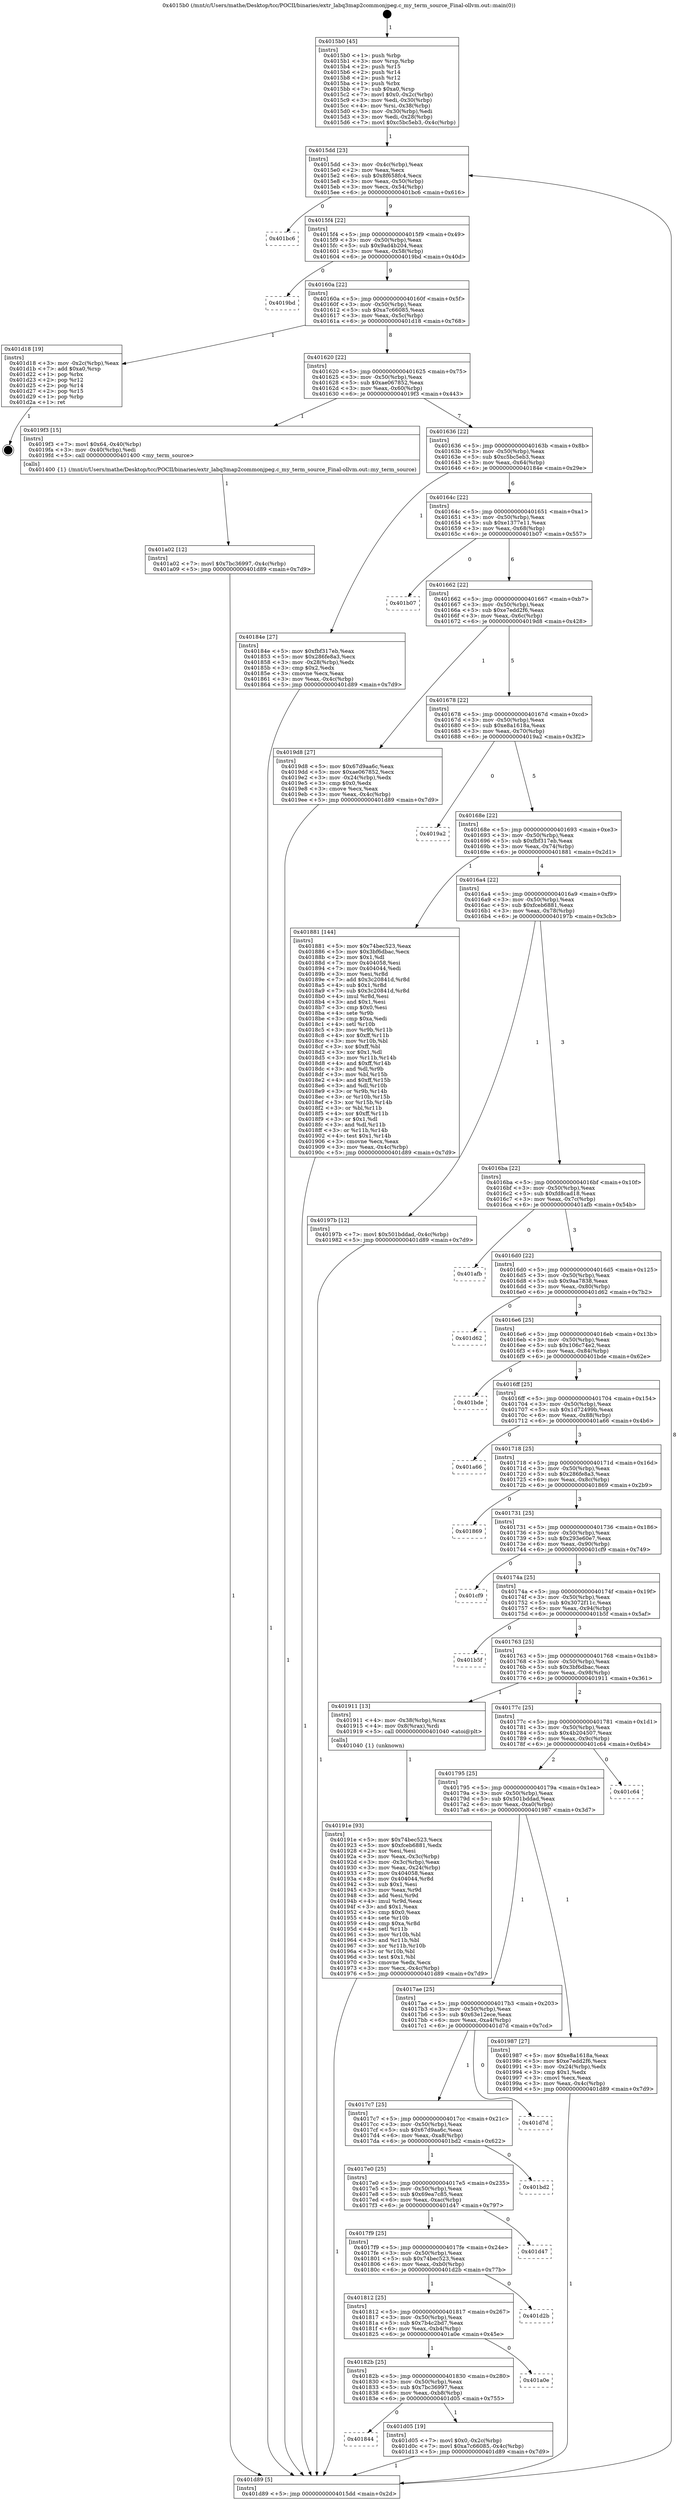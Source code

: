 digraph "0x4015b0" {
  label = "0x4015b0 (/mnt/c/Users/mathe/Desktop/tcc/POCII/binaries/extr_labq3map2commonjpeg.c_my_term_source_Final-ollvm.out::main(0))"
  labelloc = "t"
  node[shape=record]

  Entry [label="",width=0.3,height=0.3,shape=circle,fillcolor=black,style=filled]
  "0x4015dd" [label="{
     0x4015dd [23]\l
     | [instrs]\l
     &nbsp;&nbsp;0x4015dd \<+3\>: mov -0x4c(%rbp),%eax\l
     &nbsp;&nbsp;0x4015e0 \<+2\>: mov %eax,%ecx\l
     &nbsp;&nbsp;0x4015e2 \<+6\>: sub $0x8f658fc4,%ecx\l
     &nbsp;&nbsp;0x4015e8 \<+3\>: mov %eax,-0x50(%rbp)\l
     &nbsp;&nbsp;0x4015eb \<+3\>: mov %ecx,-0x54(%rbp)\l
     &nbsp;&nbsp;0x4015ee \<+6\>: je 0000000000401bc6 \<main+0x616\>\l
  }"]
  "0x401bc6" [label="{
     0x401bc6\l
  }", style=dashed]
  "0x4015f4" [label="{
     0x4015f4 [22]\l
     | [instrs]\l
     &nbsp;&nbsp;0x4015f4 \<+5\>: jmp 00000000004015f9 \<main+0x49\>\l
     &nbsp;&nbsp;0x4015f9 \<+3\>: mov -0x50(%rbp),%eax\l
     &nbsp;&nbsp;0x4015fc \<+5\>: sub $0x9ad4b204,%eax\l
     &nbsp;&nbsp;0x401601 \<+3\>: mov %eax,-0x58(%rbp)\l
     &nbsp;&nbsp;0x401604 \<+6\>: je 00000000004019bd \<main+0x40d\>\l
  }"]
  Exit [label="",width=0.3,height=0.3,shape=circle,fillcolor=black,style=filled,peripheries=2]
  "0x4019bd" [label="{
     0x4019bd\l
  }", style=dashed]
  "0x40160a" [label="{
     0x40160a [22]\l
     | [instrs]\l
     &nbsp;&nbsp;0x40160a \<+5\>: jmp 000000000040160f \<main+0x5f\>\l
     &nbsp;&nbsp;0x40160f \<+3\>: mov -0x50(%rbp),%eax\l
     &nbsp;&nbsp;0x401612 \<+5\>: sub $0xa7c66085,%eax\l
     &nbsp;&nbsp;0x401617 \<+3\>: mov %eax,-0x5c(%rbp)\l
     &nbsp;&nbsp;0x40161a \<+6\>: je 0000000000401d18 \<main+0x768\>\l
  }"]
  "0x401844" [label="{
     0x401844\l
  }", style=dashed]
  "0x401d18" [label="{
     0x401d18 [19]\l
     | [instrs]\l
     &nbsp;&nbsp;0x401d18 \<+3\>: mov -0x2c(%rbp),%eax\l
     &nbsp;&nbsp;0x401d1b \<+7\>: add $0xa0,%rsp\l
     &nbsp;&nbsp;0x401d22 \<+1\>: pop %rbx\l
     &nbsp;&nbsp;0x401d23 \<+2\>: pop %r12\l
     &nbsp;&nbsp;0x401d25 \<+2\>: pop %r14\l
     &nbsp;&nbsp;0x401d27 \<+2\>: pop %r15\l
     &nbsp;&nbsp;0x401d29 \<+1\>: pop %rbp\l
     &nbsp;&nbsp;0x401d2a \<+1\>: ret\l
  }"]
  "0x401620" [label="{
     0x401620 [22]\l
     | [instrs]\l
     &nbsp;&nbsp;0x401620 \<+5\>: jmp 0000000000401625 \<main+0x75\>\l
     &nbsp;&nbsp;0x401625 \<+3\>: mov -0x50(%rbp),%eax\l
     &nbsp;&nbsp;0x401628 \<+5\>: sub $0xae067852,%eax\l
     &nbsp;&nbsp;0x40162d \<+3\>: mov %eax,-0x60(%rbp)\l
     &nbsp;&nbsp;0x401630 \<+6\>: je 00000000004019f3 \<main+0x443\>\l
  }"]
  "0x401d05" [label="{
     0x401d05 [19]\l
     | [instrs]\l
     &nbsp;&nbsp;0x401d05 \<+7\>: movl $0x0,-0x2c(%rbp)\l
     &nbsp;&nbsp;0x401d0c \<+7\>: movl $0xa7c66085,-0x4c(%rbp)\l
     &nbsp;&nbsp;0x401d13 \<+5\>: jmp 0000000000401d89 \<main+0x7d9\>\l
  }"]
  "0x4019f3" [label="{
     0x4019f3 [15]\l
     | [instrs]\l
     &nbsp;&nbsp;0x4019f3 \<+7\>: movl $0x64,-0x40(%rbp)\l
     &nbsp;&nbsp;0x4019fa \<+3\>: mov -0x40(%rbp),%edi\l
     &nbsp;&nbsp;0x4019fd \<+5\>: call 0000000000401400 \<my_term_source\>\l
     | [calls]\l
     &nbsp;&nbsp;0x401400 \{1\} (/mnt/c/Users/mathe/Desktop/tcc/POCII/binaries/extr_labq3map2commonjpeg.c_my_term_source_Final-ollvm.out::my_term_source)\l
  }"]
  "0x401636" [label="{
     0x401636 [22]\l
     | [instrs]\l
     &nbsp;&nbsp;0x401636 \<+5\>: jmp 000000000040163b \<main+0x8b\>\l
     &nbsp;&nbsp;0x40163b \<+3\>: mov -0x50(%rbp),%eax\l
     &nbsp;&nbsp;0x40163e \<+5\>: sub $0xc5bc5eb3,%eax\l
     &nbsp;&nbsp;0x401643 \<+3\>: mov %eax,-0x64(%rbp)\l
     &nbsp;&nbsp;0x401646 \<+6\>: je 000000000040184e \<main+0x29e\>\l
  }"]
  "0x40182b" [label="{
     0x40182b [25]\l
     | [instrs]\l
     &nbsp;&nbsp;0x40182b \<+5\>: jmp 0000000000401830 \<main+0x280\>\l
     &nbsp;&nbsp;0x401830 \<+3\>: mov -0x50(%rbp),%eax\l
     &nbsp;&nbsp;0x401833 \<+5\>: sub $0x7bc36997,%eax\l
     &nbsp;&nbsp;0x401838 \<+6\>: mov %eax,-0xb8(%rbp)\l
     &nbsp;&nbsp;0x40183e \<+6\>: je 0000000000401d05 \<main+0x755\>\l
  }"]
  "0x40184e" [label="{
     0x40184e [27]\l
     | [instrs]\l
     &nbsp;&nbsp;0x40184e \<+5\>: mov $0xfbf317eb,%eax\l
     &nbsp;&nbsp;0x401853 \<+5\>: mov $0x286fe8a3,%ecx\l
     &nbsp;&nbsp;0x401858 \<+3\>: mov -0x28(%rbp),%edx\l
     &nbsp;&nbsp;0x40185b \<+3\>: cmp $0x2,%edx\l
     &nbsp;&nbsp;0x40185e \<+3\>: cmovne %ecx,%eax\l
     &nbsp;&nbsp;0x401861 \<+3\>: mov %eax,-0x4c(%rbp)\l
     &nbsp;&nbsp;0x401864 \<+5\>: jmp 0000000000401d89 \<main+0x7d9\>\l
  }"]
  "0x40164c" [label="{
     0x40164c [22]\l
     | [instrs]\l
     &nbsp;&nbsp;0x40164c \<+5\>: jmp 0000000000401651 \<main+0xa1\>\l
     &nbsp;&nbsp;0x401651 \<+3\>: mov -0x50(%rbp),%eax\l
     &nbsp;&nbsp;0x401654 \<+5\>: sub $0xe1377e11,%eax\l
     &nbsp;&nbsp;0x401659 \<+3\>: mov %eax,-0x68(%rbp)\l
     &nbsp;&nbsp;0x40165c \<+6\>: je 0000000000401b07 \<main+0x557\>\l
  }"]
  "0x401d89" [label="{
     0x401d89 [5]\l
     | [instrs]\l
     &nbsp;&nbsp;0x401d89 \<+5\>: jmp 00000000004015dd \<main+0x2d\>\l
  }"]
  "0x4015b0" [label="{
     0x4015b0 [45]\l
     | [instrs]\l
     &nbsp;&nbsp;0x4015b0 \<+1\>: push %rbp\l
     &nbsp;&nbsp;0x4015b1 \<+3\>: mov %rsp,%rbp\l
     &nbsp;&nbsp;0x4015b4 \<+2\>: push %r15\l
     &nbsp;&nbsp;0x4015b6 \<+2\>: push %r14\l
     &nbsp;&nbsp;0x4015b8 \<+2\>: push %r12\l
     &nbsp;&nbsp;0x4015ba \<+1\>: push %rbx\l
     &nbsp;&nbsp;0x4015bb \<+7\>: sub $0xa0,%rsp\l
     &nbsp;&nbsp;0x4015c2 \<+7\>: movl $0x0,-0x2c(%rbp)\l
     &nbsp;&nbsp;0x4015c9 \<+3\>: mov %edi,-0x30(%rbp)\l
     &nbsp;&nbsp;0x4015cc \<+4\>: mov %rsi,-0x38(%rbp)\l
     &nbsp;&nbsp;0x4015d0 \<+3\>: mov -0x30(%rbp),%edi\l
     &nbsp;&nbsp;0x4015d3 \<+3\>: mov %edi,-0x28(%rbp)\l
     &nbsp;&nbsp;0x4015d6 \<+7\>: movl $0xc5bc5eb3,-0x4c(%rbp)\l
  }"]
  "0x401a0e" [label="{
     0x401a0e\l
  }", style=dashed]
  "0x401b07" [label="{
     0x401b07\l
  }", style=dashed]
  "0x401662" [label="{
     0x401662 [22]\l
     | [instrs]\l
     &nbsp;&nbsp;0x401662 \<+5\>: jmp 0000000000401667 \<main+0xb7\>\l
     &nbsp;&nbsp;0x401667 \<+3\>: mov -0x50(%rbp),%eax\l
     &nbsp;&nbsp;0x40166a \<+5\>: sub $0xe7edd2f6,%eax\l
     &nbsp;&nbsp;0x40166f \<+3\>: mov %eax,-0x6c(%rbp)\l
     &nbsp;&nbsp;0x401672 \<+6\>: je 00000000004019d8 \<main+0x428\>\l
  }"]
  "0x401812" [label="{
     0x401812 [25]\l
     | [instrs]\l
     &nbsp;&nbsp;0x401812 \<+5\>: jmp 0000000000401817 \<main+0x267\>\l
     &nbsp;&nbsp;0x401817 \<+3\>: mov -0x50(%rbp),%eax\l
     &nbsp;&nbsp;0x40181a \<+5\>: sub $0x7b4c2bd7,%eax\l
     &nbsp;&nbsp;0x40181f \<+6\>: mov %eax,-0xb4(%rbp)\l
     &nbsp;&nbsp;0x401825 \<+6\>: je 0000000000401a0e \<main+0x45e\>\l
  }"]
  "0x4019d8" [label="{
     0x4019d8 [27]\l
     | [instrs]\l
     &nbsp;&nbsp;0x4019d8 \<+5\>: mov $0x67d9aa6c,%eax\l
     &nbsp;&nbsp;0x4019dd \<+5\>: mov $0xae067852,%ecx\l
     &nbsp;&nbsp;0x4019e2 \<+3\>: mov -0x24(%rbp),%edx\l
     &nbsp;&nbsp;0x4019e5 \<+3\>: cmp $0x0,%edx\l
     &nbsp;&nbsp;0x4019e8 \<+3\>: cmove %ecx,%eax\l
     &nbsp;&nbsp;0x4019eb \<+3\>: mov %eax,-0x4c(%rbp)\l
     &nbsp;&nbsp;0x4019ee \<+5\>: jmp 0000000000401d89 \<main+0x7d9\>\l
  }"]
  "0x401678" [label="{
     0x401678 [22]\l
     | [instrs]\l
     &nbsp;&nbsp;0x401678 \<+5\>: jmp 000000000040167d \<main+0xcd\>\l
     &nbsp;&nbsp;0x40167d \<+3\>: mov -0x50(%rbp),%eax\l
     &nbsp;&nbsp;0x401680 \<+5\>: sub $0xe8a1618a,%eax\l
     &nbsp;&nbsp;0x401685 \<+3\>: mov %eax,-0x70(%rbp)\l
     &nbsp;&nbsp;0x401688 \<+6\>: je 00000000004019a2 \<main+0x3f2\>\l
  }"]
  "0x401d2b" [label="{
     0x401d2b\l
  }", style=dashed]
  "0x4019a2" [label="{
     0x4019a2\l
  }", style=dashed]
  "0x40168e" [label="{
     0x40168e [22]\l
     | [instrs]\l
     &nbsp;&nbsp;0x40168e \<+5\>: jmp 0000000000401693 \<main+0xe3\>\l
     &nbsp;&nbsp;0x401693 \<+3\>: mov -0x50(%rbp),%eax\l
     &nbsp;&nbsp;0x401696 \<+5\>: sub $0xfbf317eb,%eax\l
     &nbsp;&nbsp;0x40169b \<+3\>: mov %eax,-0x74(%rbp)\l
     &nbsp;&nbsp;0x40169e \<+6\>: je 0000000000401881 \<main+0x2d1\>\l
  }"]
  "0x4017f9" [label="{
     0x4017f9 [25]\l
     | [instrs]\l
     &nbsp;&nbsp;0x4017f9 \<+5\>: jmp 00000000004017fe \<main+0x24e\>\l
     &nbsp;&nbsp;0x4017fe \<+3\>: mov -0x50(%rbp),%eax\l
     &nbsp;&nbsp;0x401801 \<+5\>: sub $0x74bec523,%eax\l
     &nbsp;&nbsp;0x401806 \<+6\>: mov %eax,-0xb0(%rbp)\l
     &nbsp;&nbsp;0x40180c \<+6\>: je 0000000000401d2b \<main+0x77b\>\l
  }"]
  "0x401881" [label="{
     0x401881 [144]\l
     | [instrs]\l
     &nbsp;&nbsp;0x401881 \<+5\>: mov $0x74bec523,%eax\l
     &nbsp;&nbsp;0x401886 \<+5\>: mov $0x3bf6dbac,%ecx\l
     &nbsp;&nbsp;0x40188b \<+2\>: mov $0x1,%dl\l
     &nbsp;&nbsp;0x40188d \<+7\>: mov 0x404058,%esi\l
     &nbsp;&nbsp;0x401894 \<+7\>: mov 0x404044,%edi\l
     &nbsp;&nbsp;0x40189b \<+3\>: mov %esi,%r8d\l
     &nbsp;&nbsp;0x40189e \<+7\>: add $0x3c20841d,%r8d\l
     &nbsp;&nbsp;0x4018a5 \<+4\>: sub $0x1,%r8d\l
     &nbsp;&nbsp;0x4018a9 \<+7\>: sub $0x3c20841d,%r8d\l
     &nbsp;&nbsp;0x4018b0 \<+4\>: imul %r8d,%esi\l
     &nbsp;&nbsp;0x4018b4 \<+3\>: and $0x1,%esi\l
     &nbsp;&nbsp;0x4018b7 \<+3\>: cmp $0x0,%esi\l
     &nbsp;&nbsp;0x4018ba \<+4\>: sete %r9b\l
     &nbsp;&nbsp;0x4018be \<+3\>: cmp $0xa,%edi\l
     &nbsp;&nbsp;0x4018c1 \<+4\>: setl %r10b\l
     &nbsp;&nbsp;0x4018c5 \<+3\>: mov %r9b,%r11b\l
     &nbsp;&nbsp;0x4018c8 \<+4\>: xor $0xff,%r11b\l
     &nbsp;&nbsp;0x4018cc \<+3\>: mov %r10b,%bl\l
     &nbsp;&nbsp;0x4018cf \<+3\>: xor $0xff,%bl\l
     &nbsp;&nbsp;0x4018d2 \<+3\>: xor $0x1,%dl\l
     &nbsp;&nbsp;0x4018d5 \<+3\>: mov %r11b,%r14b\l
     &nbsp;&nbsp;0x4018d8 \<+4\>: and $0xff,%r14b\l
     &nbsp;&nbsp;0x4018dc \<+3\>: and %dl,%r9b\l
     &nbsp;&nbsp;0x4018df \<+3\>: mov %bl,%r15b\l
     &nbsp;&nbsp;0x4018e2 \<+4\>: and $0xff,%r15b\l
     &nbsp;&nbsp;0x4018e6 \<+3\>: and %dl,%r10b\l
     &nbsp;&nbsp;0x4018e9 \<+3\>: or %r9b,%r14b\l
     &nbsp;&nbsp;0x4018ec \<+3\>: or %r10b,%r15b\l
     &nbsp;&nbsp;0x4018ef \<+3\>: xor %r15b,%r14b\l
     &nbsp;&nbsp;0x4018f2 \<+3\>: or %bl,%r11b\l
     &nbsp;&nbsp;0x4018f5 \<+4\>: xor $0xff,%r11b\l
     &nbsp;&nbsp;0x4018f9 \<+3\>: or $0x1,%dl\l
     &nbsp;&nbsp;0x4018fc \<+3\>: and %dl,%r11b\l
     &nbsp;&nbsp;0x4018ff \<+3\>: or %r11b,%r14b\l
     &nbsp;&nbsp;0x401902 \<+4\>: test $0x1,%r14b\l
     &nbsp;&nbsp;0x401906 \<+3\>: cmovne %ecx,%eax\l
     &nbsp;&nbsp;0x401909 \<+3\>: mov %eax,-0x4c(%rbp)\l
     &nbsp;&nbsp;0x40190c \<+5\>: jmp 0000000000401d89 \<main+0x7d9\>\l
  }"]
  "0x4016a4" [label="{
     0x4016a4 [22]\l
     | [instrs]\l
     &nbsp;&nbsp;0x4016a4 \<+5\>: jmp 00000000004016a9 \<main+0xf9\>\l
     &nbsp;&nbsp;0x4016a9 \<+3\>: mov -0x50(%rbp),%eax\l
     &nbsp;&nbsp;0x4016ac \<+5\>: sub $0xfceb6881,%eax\l
     &nbsp;&nbsp;0x4016b1 \<+3\>: mov %eax,-0x78(%rbp)\l
     &nbsp;&nbsp;0x4016b4 \<+6\>: je 000000000040197b \<main+0x3cb\>\l
  }"]
  "0x401d47" [label="{
     0x401d47\l
  }", style=dashed]
  "0x40197b" [label="{
     0x40197b [12]\l
     | [instrs]\l
     &nbsp;&nbsp;0x40197b \<+7\>: movl $0x501bddad,-0x4c(%rbp)\l
     &nbsp;&nbsp;0x401982 \<+5\>: jmp 0000000000401d89 \<main+0x7d9\>\l
  }"]
  "0x4016ba" [label="{
     0x4016ba [22]\l
     | [instrs]\l
     &nbsp;&nbsp;0x4016ba \<+5\>: jmp 00000000004016bf \<main+0x10f\>\l
     &nbsp;&nbsp;0x4016bf \<+3\>: mov -0x50(%rbp),%eax\l
     &nbsp;&nbsp;0x4016c2 \<+5\>: sub $0xfd8cad18,%eax\l
     &nbsp;&nbsp;0x4016c7 \<+3\>: mov %eax,-0x7c(%rbp)\l
     &nbsp;&nbsp;0x4016ca \<+6\>: je 0000000000401afb \<main+0x54b\>\l
  }"]
  "0x4017e0" [label="{
     0x4017e0 [25]\l
     | [instrs]\l
     &nbsp;&nbsp;0x4017e0 \<+5\>: jmp 00000000004017e5 \<main+0x235\>\l
     &nbsp;&nbsp;0x4017e5 \<+3\>: mov -0x50(%rbp),%eax\l
     &nbsp;&nbsp;0x4017e8 \<+5\>: sub $0x69ea7c85,%eax\l
     &nbsp;&nbsp;0x4017ed \<+6\>: mov %eax,-0xac(%rbp)\l
     &nbsp;&nbsp;0x4017f3 \<+6\>: je 0000000000401d47 \<main+0x797\>\l
  }"]
  "0x401afb" [label="{
     0x401afb\l
  }", style=dashed]
  "0x4016d0" [label="{
     0x4016d0 [22]\l
     | [instrs]\l
     &nbsp;&nbsp;0x4016d0 \<+5\>: jmp 00000000004016d5 \<main+0x125\>\l
     &nbsp;&nbsp;0x4016d5 \<+3\>: mov -0x50(%rbp),%eax\l
     &nbsp;&nbsp;0x4016d8 \<+5\>: sub $0x9aa7838,%eax\l
     &nbsp;&nbsp;0x4016dd \<+3\>: mov %eax,-0x80(%rbp)\l
     &nbsp;&nbsp;0x4016e0 \<+6\>: je 0000000000401d62 \<main+0x7b2\>\l
  }"]
  "0x401bd2" [label="{
     0x401bd2\l
  }", style=dashed]
  "0x401d62" [label="{
     0x401d62\l
  }", style=dashed]
  "0x4016e6" [label="{
     0x4016e6 [25]\l
     | [instrs]\l
     &nbsp;&nbsp;0x4016e6 \<+5\>: jmp 00000000004016eb \<main+0x13b\>\l
     &nbsp;&nbsp;0x4016eb \<+3\>: mov -0x50(%rbp),%eax\l
     &nbsp;&nbsp;0x4016ee \<+5\>: sub $0x106c74e2,%eax\l
     &nbsp;&nbsp;0x4016f3 \<+6\>: mov %eax,-0x84(%rbp)\l
     &nbsp;&nbsp;0x4016f9 \<+6\>: je 0000000000401bde \<main+0x62e\>\l
  }"]
  "0x4017c7" [label="{
     0x4017c7 [25]\l
     | [instrs]\l
     &nbsp;&nbsp;0x4017c7 \<+5\>: jmp 00000000004017cc \<main+0x21c\>\l
     &nbsp;&nbsp;0x4017cc \<+3\>: mov -0x50(%rbp),%eax\l
     &nbsp;&nbsp;0x4017cf \<+5\>: sub $0x67d9aa6c,%eax\l
     &nbsp;&nbsp;0x4017d4 \<+6\>: mov %eax,-0xa8(%rbp)\l
     &nbsp;&nbsp;0x4017da \<+6\>: je 0000000000401bd2 \<main+0x622\>\l
  }"]
  "0x401bde" [label="{
     0x401bde\l
  }", style=dashed]
  "0x4016ff" [label="{
     0x4016ff [25]\l
     | [instrs]\l
     &nbsp;&nbsp;0x4016ff \<+5\>: jmp 0000000000401704 \<main+0x154\>\l
     &nbsp;&nbsp;0x401704 \<+3\>: mov -0x50(%rbp),%eax\l
     &nbsp;&nbsp;0x401707 \<+5\>: sub $0x1d72499b,%eax\l
     &nbsp;&nbsp;0x40170c \<+6\>: mov %eax,-0x88(%rbp)\l
     &nbsp;&nbsp;0x401712 \<+6\>: je 0000000000401a66 \<main+0x4b6\>\l
  }"]
  "0x401d7d" [label="{
     0x401d7d\l
  }", style=dashed]
  "0x401a66" [label="{
     0x401a66\l
  }", style=dashed]
  "0x401718" [label="{
     0x401718 [25]\l
     | [instrs]\l
     &nbsp;&nbsp;0x401718 \<+5\>: jmp 000000000040171d \<main+0x16d\>\l
     &nbsp;&nbsp;0x40171d \<+3\>: mov -0x50(%rbp),%eax\l
     &nbsp;&nbsp;0x401720 \<+5\>: sub $0x286fe8a3,%eax\l
     &nbsp;&nbsp;0x401725 \<+6\>: mov %eax,-0x8c(%rbp)\l
     &nbsp;&nbsp;0x40172b \<+6\>: je 0000000000401869 \<main+0x2b9\>\l
  }"]
  "0x401a02" [label="{
     0x401a02 [12]\l
     | [instrs]\l
     &nbsp;&nbsp;0x401a02 \<+7\>: movl $0x7bc36997,-0x4c(%rbp)\l
     &nbsp;&nbsp;0x401a09 \<+5\>: jmp 0000000000401d89 \<main+0x7d9\>\l
  }"]
  "0x401869" [label="{
     0x401869\l
  }", style=dashed]
  "0x401731" [label="{
     0x401731 [25]\l
     | [instrs]\l
     &nbsp;&nbsp;0x401731 \<+5\>: jmp 0000000000401736 \<main+0x186\>\l
     &nbsp;&nbsp;0x401736 \<+3\>: mov -0x50(%rbp),%eax\l
     &nbsp;&nbsp;0x401739 \<+5\>: sub $0x293e60e7,%eax\l
     &nbsp;&nbsp;0x40173e \<+6\>: mov %eax,-0x90(%rbp)\l
     &nbsp;&nbsp;0x401744 \<+6\>: je 0000000000401cf9 \<main+0x749\>\l
  }"]
  "0x4017ae" [label="{
     0x4017ae [25]\l
     | [instrs]\l
     &nbsp;&nbsp;0x4017ae \<+5\>: jmp 00000000004017b3 \<main+0x203\>\l
     &nbsp;&nbsp;0x4017b3 \<+3\>: mov -0x50(%rbp),%eax\l
     &nbsp;&nbsp;0x4017b6 \<+5\>: sub $0x63e12ece,%eax\l
     &nbsp;&nbsp;0x4017bb \<+6\>: mov %eax,-0xa4(%rbp)\l
     &nbsp;&nbsp;0x4017c1 \<+6\>: je 0000000000401d7d \<main+0x7cd\>\l
  }"]
  "0x401cf9" [label="{
     0x401cf9\l
  }", style=dashed]
  "0x40174a" [label="{
     0x40174a [25]\l
     | [instrs]\l
     &nbsp;&nbsp;0x40174a \<+5\>: jmp 000000000040174f \<main+0x19f\>\l
     &nbsp;&nbsp;0x40174f \<+3\>: mov -0x50(%rbp),%eax\l
     &nbsp;&nbsp;0x401752 \<+5\>: sub $0x3072f11c,%eax\l
     &nbsp;&nbsp;0x401757 \<+6\>: mov %eax,-0x94(%rbp)\l
     &nbsp;&nbsp;0x40175d \<+6\>: je 0000000000401b5f \<main+0x5af\>\l
  }"]
  "0x401987" [label="{
     0x401987 [27]\l
     | [instrs]\l
     &nbsp;&nbsp;0x401987 \<+5\>: mov $0xe8a1618a,%eax\l
     &nbsp;&nbsp;0x40198c \<+5\>: mov $0xe7edd2f6,%ecx\l
     &nbsp;&nbsp;0x401991 \<+3\>: mov -0x24(%rbp),%edx\l
     &nbsp;&nbsp;0x401994 \<+3\>: cmp $0x1,%edx\l
     &nbsp;&nbsp;0x401997 \<+3\>: cmovl %ecx,%eax\l
     &nbsp;&nbsp;0x40199a \<+3\>: mov %eax,-0x4c(%rbp)\l
     &nbsp;&nbsp;0x40199d \<+5\>: jmp 0000000000401d89 \<main+0x7d9\>\l
  }"]
  "0x401b5f" [label="{
     0x401b5f\l
  }", style=dashed]
  "0x401763" [label="{
     0x401763 [25]\l
     | [instrs]\l
     &nbsp;&nbsp;0x401763 \<+5\>: jmp 0000000000401768 \<main+0x1b8\>\l
     &nbsp;&nbsp;0x401768 \<+3\>: mov -0x50(%rbp),%eax\l
     &nbsp;&nbsp;0x40176b \<+5\>: sub $0x3bf6dbac,%eax\l
     &nbsp;&nbsp;0x401770 \<+6\>: mov %eax,-0x98(%rbp)\l
     &nbsp;&nbsp;0x401776 \<+6\>: je 0000000000401911 \<main+0x361\>\l
  }"]
  "0x401795" [label="{
     0x401795 [25]\l
     | [instrs]\l
     &nbsp;&nbsp;0x401795 \<+5\>: jmp 000000000040179a \<main+0x1ea\>\l
     &nbsp;&nbsp;0x40179a \<+3\>: mov -0x50(%rbp),%eax\l
     &nbsp;&nbsp;0x40179d \<+5\>: sub $0x501bddad,%eax\l
     &nbsp;&nbsp;0x4017a2 \<+6\>: mov %eax,-0xa0(%rbp)\l
     &nbsp;&nbsp;0x4017a8 \<+6\>: je 0000000000401987 \<main+0x3d7\>\l
  }"]
  "0x401911" [label="{
     0x401911 [13]\l
     | [instrs]\l
     &nbsp;&nbsp;0x401911 \<+4\>: mov -0x38(%rbp),%rax\l
     &nbsp;&nbsp;0x401915 \<+4\>: mov 0x8(%rax),%rdi\l
     &nbsp;&nbsp;0x401919 \<+5\>: call 0000000000401040 \<atoi@plt\>\l
     | [calls]\l
     &nbsp;&nbsp;0x401040 \{1\} (unknown)\l
  }"]
  "0x40177c" [label="{
     0x40177c [25]\l
     | [instrs]\l
     &nbsp;&nbsp;0x40177c \<+5\>: jmp 0000000000401781 \<main+0x1d1\>\l
     &nbsp;&nbsp;0x401781 \<+3\>: mov -0x50(%rbp),%eax\l
     &nbsp;&nbsp;0x401784 \<+5\>: sub $0x4b204507,%eax\l
     &nbsp;&nbsp;0x401789 \<+6\>: mov %eax,-0x9c(%rbp)\l
     &nbsp;&nbsp;0x40178f \<+6\>: je 0000000000401c64 \<main+0x6b4\>\l
  }"]
  "0x40191e" [label="{
     0x40191e [93]\l
     | [instrs]\l
     &nbsp;&nbsp;0x40191e \<+5\>: mov $0x74bec523,%ecx\l
     &nbsp;&nbsp;0x401923 \<+5\>: mov $0xfceb6881,%edx\l
     &nbsp;&nbsp;0x401928 \<+2\>: xor %esi,%esi\l
     &nbsp;&nbsp;0x40192a \<+3\>: mov %eax,-0x3c(%rbp)\l
     &nbsp;&nbsp;0x40192d \<+3\>: mov -0x3c(%rbp),%eax\l
     &nbsp;&nbsp;0x401930 \<+3\>: mov %eax,-0x24(%rbp)\l
     &nbsp;&nbsp;0x401933 \<+7\>: mov 0x404058,%eax\l
     &nbsp;&nbsp;0x40193a \<+8\>: mov 0x404044,%r8d\l
     &nbsp;&nbsp;0x401942 \<+3\>: sub $0x1,%esi\l
     &nbsp;&nbsp;0x401945 \<+3\>: mov %eax,%r9d\l
     &nbsp;&nbsp;0x401948 \<+3\>: add %esi,%r9d\l
     &nbsp;&nbsp;0x40194b \<+4\>: imul %r9d,%eax\l
     &nbsp;&nbsp;0x40194f \<+3\>: and $0x1,%eax\l
     &nbsp;&nbsp;0x401952 \<+3\>: cmp $0x0,%eax\l
     &nbsp;&nbsp;0x401955 \<+4\>: sete %r10b\l
     &nbsp;&nbsp;0x401959 \<+4\>: cmp $0xa,%r8d\l
     &nbsp;&nbsp;0x40195d \<+4\>: setl %r11b\l
     &nbsp;&nbsp;0x401961 \<+3\>: mov %r10b,%bl\l
     &nbsp;&nbsp;0x401964 \<+3\>: and %r11b,%bl\l
     &nbsp;&nbsp;0x401967 \<+3\>: xor %r11b,%r10b\l
     &nbsp;&nbsp;0x40196a \<+3\>: or %r10b,%bl\l
     &nbsp;&nbsp;0x40196d \<+3\>: test $0x1,%bl\l
     &nbsp;&nbsp;0x401970 \<+3\>: cmovne %edx,%ecx\l
     &nbsp;&nbsp;0x401973 \<+3\>: mov %ecx,-0x4c(%rbp)\l
     &nbsp;&nbsp;0x401976 \<+5\>: jmp 0000000000401d89 \<main+0x7d9\>\l
  }"]
  "0x401c64" [label="{
     0x401c64\l
  }", style=dashed]
  Entry -> "0x4015b0" [label=" 1"]
  "0x4015dd" -> "0x401bc6" [label=" 0"]
  "0x4015dd" -> "0x4015f4" [label=" 9"]
  "0x401d18" -> Exit [label=" 1"]
  "0x4015f4" -> "0x4019bd" [label=" 0"]
  "0x4015f4" -> "0x40160a" [label=" 9"]
  "0x401d05" -> "0x401d89" [label=" 1"]
  "0x40160a" -> "0x401d18" [label=" 1"]
  "0x40160a" -> "0x401620" [label=" 8"]
  "0x40182b" -> "0x401844" [label=" 0"]
  "0x401620" -> "0x4019f3" [label=" 1"]
  "0x401620" -> "0x401636" [label=" 7"]
  "0x40182b" -> "0x401d05" [label=" 1"]
  "0x401636" -> "0x40184e" [label=" 1"]
  "0x401636" -> "0x40164c" [label=" 6"]
  "0x40184e" -> "0x401d89" [label=" 1"]
  "0x4015b0" -> "0x4015dd" [label=" 1"]
  "0x401d89" -> "0x4015dd" [label=" 8"]
  "0x401812" -> "0x40182b" [label=" 1"]
  "0x40164c" -> "0x401b07" [label=" 0"]
  "0x40164c" -> "0x401662" [label=" 6"]
  "0x401812" -> "0x401a0e" [label=" 0"]
  "0x401662" -> "0x4019d8" [label=" 1"]
  "0x401662" -> "0x401678" [label=" 5"]
  "0x4017f9" -> "0x401812" [label=" 1"]
  "0x401678" -> "0x4019a2" [label=" 0"]
  "0x401678" -> "0x40168e" [label=" 5"]
  "0x4017f9" -> "0x401d2b" [label=" 0"]
  "0x40168e" -> "0x401881" [label=" 1"]
  "0x40168e" -> "0x4016a4" [label=" 4"]
  "0x401881" -> "0x401d89" [label=" 1"]
  "0x4017e0" -> "0x4017f9" [label=" 1"]
  "0x4016a4" -> "0x40197b" [label=" 1"]
  "0x4016a4" -> "0x4016ba" [label=" 3"]
  "0x4017e0" -> "0x401d47" [label=" 0"]
  "0x4016ba" -> "0x401afb" [label=" 0"]
  "0x4016ba" -> "0x4016d0" [label=" 3"]
  "0x4017c7" -> "0x4017e0" [label=" 1"]
  "0x4016d0" -> "0x401d62" [label=" 0"]
  "0x4016d0" -> "0x4016e6" [label=" 3"]
  "0x4017c7" -> "0x401bd2" [label=" 0"]
  "0x4016e6" -> "0x401bde" [label=" 0"]
  "0x4016e6" -> "0x4016ff" [label=" 3"]
  "0x4017ae" -> "0x4017c7" [label=" 1"]
  "0x4016ff" -> "0x401a66" [label=" 0"]
  "0x4016ff" -> "0x401718" [label=" 3"]
  "0x4017ae" -> "0x401d7d" [label=" 0"]
  "0x401718" -> "0x401869" [label=" 0"]
  "0x401718" -> "0x401731" [label=" 3"]
  "0x401a02" -> "0x401d89" [label=" 1"]
  "0x401731" -> "0x401cf9" [label=" 0"]
  "0x401731" -> "0x40174a" [label=" 3"]
  "0x4019f3" -> "0x401a02" [label=" 1"]
  "0x40174a" -> "0x401b5f" [label=" 0"]
  "0x40174a" -> "0x401763" [label=" 3"]
  "0x4019d8" -> "0x401d89" [label=" 1"]
  "0x401763" -> "0x401911" [label=" 1"]
  "0x401763" -> "0x40177c" [label=" 2"]
  "0x401911" -> "0x40191e" [label=" 1"]
  "0x40191e" -> "0x401d89" [label=" 1"]
  "0x40197b" -> "0x401d89" [label=" 1"]
  "0x401795" -> "0x4017ae" [label=" 1"]
  "0x40177c" -> "0x401c64" [label=" 0"]
  "0x40177c" -> "0x401795" [label=" 2"]
  "0x401987" -> "0x401d89" [label=" 1"]
  "0x401795" -> "0x401987" [label=" 1"]
}
